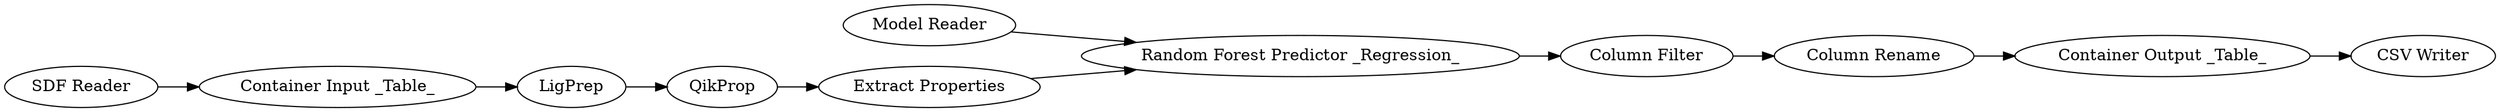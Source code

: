 digraph {
	"7023807486433048793_41" [label="Extract Properties"]
	"7023807486433048793_1" [label="Container Input _Table_"]
	"7023807486433048793_37" [label=QikProp]
	"7023807486433048793_135" [label="Column Rename"]
	"7023807486433048793_2" [label="Container Output _Table_"]
	"7023807486433048793_34" [label="Model Reader"]
	"7023807486433048793_40" [label=LigPrep]
	"7023807486433048793_35" [label="Random Forest Predictor _Regression_"]
	"7023807486433048793_21" [label="SDF Reader"]
	"7023807486433048793_38" [label="Column Filter"]
	"7023807486433048793_4" [label="CSV Writer"]
	"7023807486433048793_37" -> "7023807486433048793_41"
	"7023807486433048793_35" -> "7023807486433048793_38"
	"7023807486433048793_40" -> "7023807486433048793_37"
	"7023807486433048793_1" -> "7023807486433048793_40"
	"7023807486433048793_21" -> "7023807486433048793_1"
	"7023807486433048793_2" -> "7023807486433048793_4"
	"7023807486433048793_41" -> "7023807486433048793_35"
	"7023807486433048793_135" -> "7023807486433048793_2"
	"7023807486433048793_34" -> "7023807486433048793_35"
	"7023807486433048793_38" -> "7023807486433048793_135"
	rankdir=LR
}
